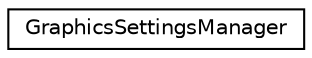 digraph "Graphical Class Hierarchy"
{
 // LATEX_PDF_SIZE
  edge [fontname="Helvetica",fontsize="10",labelfontname="Helvetica",labelfontsize="10"];
  node [fontname="Helvetica",fontsize="10",shape=record];
  rankdir="LR";
  Node0 [label="GraphicsSettingsManager",height=0.2,width=0.4,color="black", fillcolor="white", style="filled",URL="$class_graphics_settings_manager.html",tooltip=" "];
}
